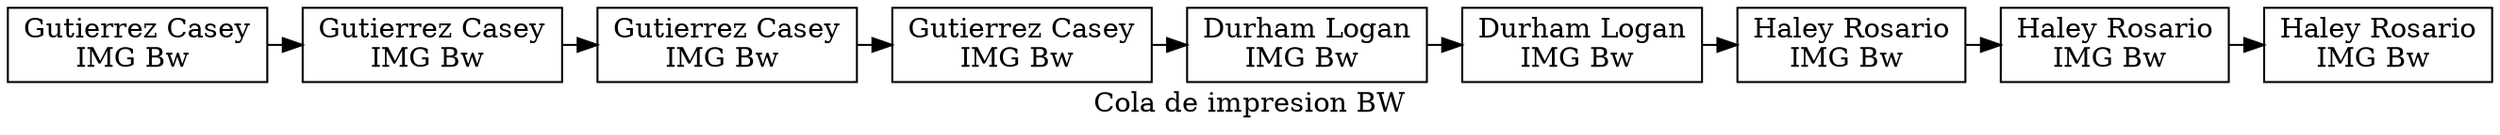 digraph G{
label="Cola de impresion BW";
node[shape=box];
n142257191[label="Haley Rosario
IMG Bw "];
n1044036744[label="Haley Rosario
IMG Bw "];
n1826771953[label="Haley Rosario
IMG Bw "];
n1406718218[label="Durham Logan
IMG Bw "];
n245257410[label="Durham Logan
IMG Bw "];
n1705736037[label="Gutierrez Casey
IMG Bw "];
n455659002[label="Gutierrez Casey
IMG Bw "];
n250421012[label="Gutierrez Casey
IMG Bw "];
n1915318863[label="Gutierrez Casey
IMG Bw "];

{rank=same;
n1044036744->n142257191;
n1826771953->n1044036744;
n1406718218->n1826771953;
n245257410->n1406718218;
n1705736037->n245257410;
n455659002->n1705736037;
n250421012->n455659002;
n1915318863->n250421012;

}
}